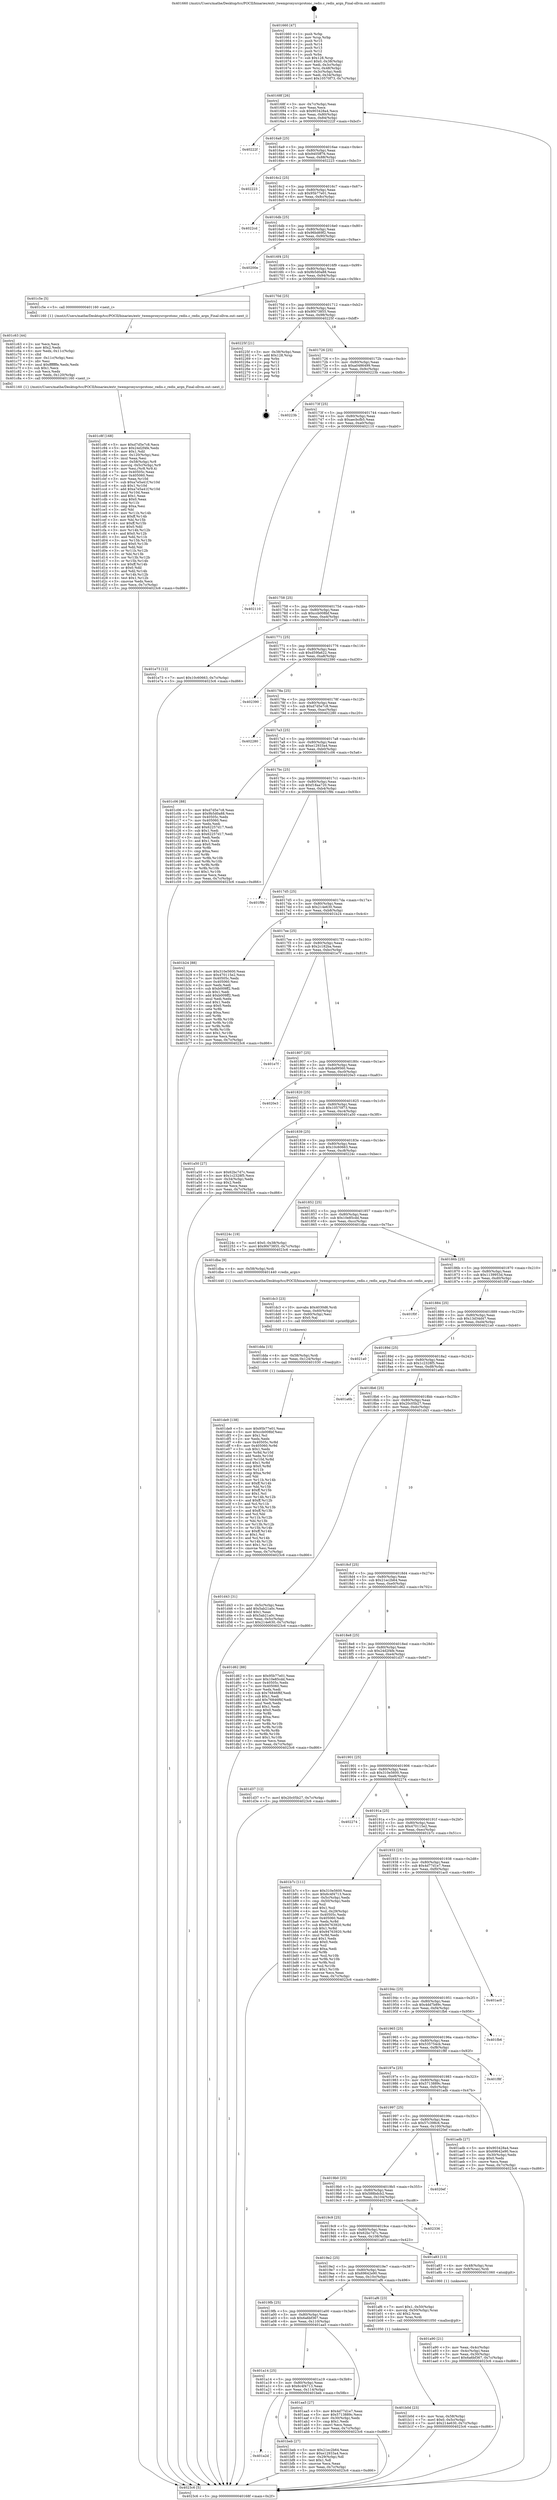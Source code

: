 digraph "0x401660" {
  label = "0x401660 (/mnt/c/Users/mathe/Desktop/tcc/POCII/binaries/extr_twemproxysrcprotonc_redis.c_redis_argn_Final-ollvm.out::main(0))"
  labelloc = "t"
  node[shape=record]

  Entry [label="",width=0.3,height=0.3,shape=circle,fillcolor=black,style=filled]
  "0x40168f" [label="{
     0x40168f [26]\l
     | [instrs]\l
     &nbsp;&nbsp;0x40168f \<+3\>: mov -0x7c(%rbp),%eax\l
     &nbsp;&nbsp;0x401692 \<+2\>: mov %eax,%ecx\l
     &nbsp;&nbsp;0x401694 \<+6\>: sub $0x903428a4,%ecx\l
     &nbsp;&nbsp;0x40169a \<+3\>: mov %eax,-0x80(%rbp)\l
     &nbsp;&nbsp;0x40169d \<+6\>: mov %ecx,-0x84(%rbp)\l
     &nbsp;&nbsp;0x4016a3 \<+6\>: je 000000000040222f \<main+0xbcf\>\l
  }"]
  "0x40222f" [label="{
     0x40222f\l
  }", style=dashed]
  "0x4016a9" [label="{
     0x4016a9 [25]\l
     | [instrs]\l
     &nbsp;&nbsp;0x4016a9 \<+5\>: jmp 00000000004016ae \<main+0x4e\>\l
     &nbsp;&nbsp;0x4016ae \<+3\>: mov -0x80(%rbp),%eax\l
     &nbsp;&nbsp;0x4016b1 \<+5\>: sub $0x9405ff76,%eax\l
     &nbsp;&nbsp;0x4016b6 \<+6\>: mov %eax,-0x88(%rbp)\l
     &nbsp;&nbsp;0x4016bc \<+6\>: je 0000000000402223 \<main+0xbc3\>\l
  }"]
  Exit [label="",width=0.3,height=0.3,shape=circle,fillcolor=black,style=filled,peripheries=2]
  "0x402223" [label="{
     0x402223\l
  }", style=dashed]
  "0x4016c2" [label="{
     0x4016c2 [25]\l
     | [instrs]\l
     &nbsp;&nbsp;0x4016c2 \<+5\>: jmp 00000000004016c7 \<main+0x67\>\l
     &nbsp;&nbsp;0x4016c7 \<+3\>: mov -0x80(%rbp),%eax\l
     &nbsp;&nbsp;0x4016ca \<+5\>: sub $0x95b77e01,%eax\l
     &nbsp;&nbsp;0x4016cf \<+6\>: mov %eax,-0x8c(%rbp)\l
     &nbsp;&nbsp;0x4016d5 \<+6\>: je 00000000004022cd \<main+0xc6d\>\l
  }"]
  "0x401de9" [label="{
     0x401de9 [138]\l
     | [instrs]\l
     &nbsp;&nbsp;0x401de9 \<+5\>: mov $0x95b77e01,%eax\l
     &nbsp;&nbsp;0x401dee \<+5\>: mov $0xccb008bf,%esi\l
     &nbsp;&nbsp;0x401df3 \<+2\>: mov $0x1,%cl\l
     &nbsp;&nbsp;0x401df5 \<+2\>: xor %edx,%edx\l
     &nbsp;&nbsp;0x401df7 \<+8\>: mov 0x40505c,%r8d\l
     &nbsp;&nbsp;0x401dff \<+8\>: mov 0x405060,%r9d\l
     &nbsp;&nbsp;0x401e07 \<+3\>: sub $0x1,%edx\l
     &nbsp;&nbsp;0x401e0a \<+3\>: mov %r8d,%r10d\l
     &nbsp;&nbsp;0x401e0d \<+3\>: add %edx,%r10d\l
     &nbsp;&nbsp;0x401e10 \<+4\>: imul %r10d,%r8d\l
     &nbsp;&nbsp;0x401e14 \<+4\>: and $0x1,%r8d\l
     &nbsp;&nbsp;0x401e18 \<+4\>: cmp $0x0,%r8d\l
     &nbsp;&nbsp;0x401e1c \<+4\>: sete %r11b\l
     &nbsp;&nbsp;0x401e20 \<+4\>: cmp $0xa,%r9d\l
     &nbsp;&nbsp;0x401e24 \<+3\>: setl %bl\l
     &nbsp;&nbsp;0x401e27 \<+3\>: mov %r11b,%r14b\l
     &nbsp;&nbsp;0x401e2a \<+4\>: xor $0xff,%r14b\l
     &nbsp;&nbsp;0x401e2e \<+3\>: mov %bl,%r15b\l
     &nbsp;&nbsp;0x401e31 \<+4\>: xor $0xff,%r15b\l
     &nbsp;&nbsp;0x401e35 \<+3\>: xor $0x1,%cl\l
     &nbsp;&nbsp;0x401e38 \<+3\>: mov %r14b,%r12b\l
     &nbsp;&nbsp;0x401e3b \<+4\>: and $0xff,%r12b\l
     &nbsp;&nbsp;0x401e3f \<+3\>: and %cl,%r11b\l
     &nbsp;&nbsp;0x401e42 \<+3\>: mov %r15b,%r13b\l
     &nbsp;&nbsp;0x401e45 \<+4\>: and $0xff,%r13b\l
     &nbsp;&nbsp;0x401e49 \<+2\>: and %cl,%bl\l
     &nbsp;&nbsp;0x401e4b \<+3\>: or %r11b,%r12b\l
     &nbsp;&nbsp;0x401e4e \<+3\>: or %bl,%r13b\l
     &nbsp;&nbsp;0x401e51 \<+3\>: xor %r13b,%r12b\l
     &nbsp;&nbsp;0x401e54 \<+3\>: or %r15b,%r14b\l
     &nbsp;&nbsp;0x401e57 \<+4\>: xor $0xff,%r14b\l
     &nbsp;&nbsp;0x401e5b \<+3\>: or $0x1,%cl\l
     &nbsp;&nbsp;0x401e5e \<+3\>: and %cl,%r14b\l
     &nbsp;&nbsp;0x401e61 \<+3\>: or %r14b,%r12b\l
     &nbsp;&nbsp;0x401e64 \<+4\>: test $0x1,%r12b\l
     &nbsp;&nbsp;0x401e68 \<+3\>: cmovne %esi,%eax\l
     &nbsp;&nbsp;0x401e6b \<+3\>: mov %eax,-0x7c(%rbp)\l
     &nbsp;&nbsp;0x401e6e \<+5\>: jmp 00000000004023c6 \<main+0xd66\>\l
  }"]
  "0x4022cd" [label="{
     0x4022cd\l
  }", style=dashed]
  "0x4016db" [label="{
     0x4016db [25]\l
     | [instrs]\l
     &nbsp;&nbsp;0x4016db \<+5\>: jmp 00000000004016e0 \<main+0x80\>\l
     &nbsp;&nbsp;0x4016e0 \<+3\>: mov -0x80(%rbp),%eax\l
     &nbsp;&nbsp;0x4016e3 \<+5\>: sub $0x96bd69f2,%eax\l
     &nbsp;&nbsp;0x4016e8 \<+6\>: mov %eax,-0x90(%rbp)\l
     &nbsp;&nbsp;0x4016ee \<+6\>: je 000000000040200e \<main+0x9ae\>\l
  }"]
  "0x401dda" [label="{
     0x401dda [15]\l
     | [instrs]\l
     &nbsp;&nbsp;0x401dda \<+4\>: mov -0x58(%rbp),%rdi\l
     &nbsp;&nbsp;0x401dde \<+6\>: mov %eax,-0x124(%rbp)\l
     &nbsp;&nbsp;0x401de4 \<+5\>: call 0000000000401030 \<free@plt\>\l
     | [calls]\l
     &nbsp;&nbsp;0x401030 \{1\} (unknown)\l
  }"]
  "0x40200e" [label="{
     0x40200e\l
  }", style=dashed]
  "0x4016f4" [label="{
     0x4016f4 [25]\l
     | [instrs]\l
     &nbsp;&nbsp;0x4016f4 \<+5\>: jmp 00000000004016f9 \<main+0x99\>\l
     &nbsp;&nbsp;0x4016f9 \<+3\>: mov -0x80(%rbp),%eax\l
     &nbsp;&nbsp;0x4016fc \<+5\>: sub $0x9b5d0a88,%eax\l
     &nbsp;&nbsp;0x401701 \<+6\>: mov %eax,-0x94(%rbp)\l
     &nbsp;&nbsp;0x401707 \<+6\>: je 0000000000401c5e \<main+0x5fe\>\l
  }"]
  "0x401dc3" [label="{
     0x401dc3 [23]\l
     | [instrs]\l
     &nbsp;&nbsp;0x401dc3 \<+10\>: movabs $0x4030d6,%rdi\l
     &nbsp;&nbsp;0x401dcd \<+3\>: mov %eax,-0x60(%rbp)\l
     &nbsp;&nbsp;0x401dd0 \<+3\>: mov -0x60(%rbp),%esi\l
     &nbsp;&nbsp;0x401dd3 \<+2\>: mov $0x0,%al\l
     &nbsp;&nbsp;0x401dd5 \<+5\>: call 0000000000401040 \<printf@plt\>\l
     | [calls]\l
     &nbsp;&nbsp;0x401040 \{1\} (unknown)\l
  }"]
  "0x401c5e" [label="{
     0x401c5e [5]\l
     | [instrs]\l
     &nbsp;&nbsp;0x401c5e \<+5\>: call 0000000000401160 \<next_i\>\l
     | [calls]\l
     &nbsp;&nbsp;0x401160 \{1\} (/mnt/c/Users/mathe/Desktop/tcc/POCII/binaries/extr_twemproxysrcprotonc_redis.c_redis_argn_Final-ollvm.out::next_i)\l
  }"]
  "0x40170d" [label="{
     0x40170d [25]\l
     | [instrs]\l
     &nbsp;&nbsp;0x40170d \<+5\>: jmp 0000000000401712 \<main+0xb2\>\l
     &nbsp;&nbsp;0x401712 \<+3\>: mov -0x80(%rbp),%eax\l
     &nbsp;&nbsp;0x401715 \<+5\>: sub $0x9f473855,%eax\l
     &nbsp;&nbsp;0x40171a \<+6\>: mov %eax,-0x98(%rbp)\l
     &nbsp;&nbsp;0x401720 \<+6\>: je 000000000040225f \<main+0xbff\>\l
  }"]
  "0x401c8f" [label="{
     0x401c8f [168]\l
     | [instrs]\l
     &nbsp;&nbsp;0x401c8f \<+5\>: mov $0xd7d5e7c8,%ecx\l
     &nbsp;&nbsp;0x401c94 \<+5\>: mov $0x24d2f4fe,%edx\l
     &nbsp;&nbsp;0x401c99 \<+3\>: mov $0x1,%dil\l
     &nbsp;&nbsp;0x401c9c \<+6\>: mov -0x120(%rbp),%esi\l
     &nbsp;&nbsp;0x401ca2 \<+3\>: imul %eax,%esi\l
     &nbsp;&nbsp;0x401ca5 \<+4\>: mov -0x58(%rbp),%r8\l
     &nbsp;&nbsp;0x401ca9 \<+4\>: movslq -0x5c(%rbp),%r9\l
     &nbsp;&nbsp;0x401cad \<+4\>: mov %esi,(%r8,%r9,4)\l
     &nbsp;&nbsp;0x401cb1 \<+7\>: mov 0x40505c,%eax\l
     &nbsp;&nbsp;0x401cb8 \<+7\>: mov 0x405060,%esi\l
     &nbsp;&nbsp;0x401cbf \<+3\>: mov %eax,%r10d\l
     &nbsp;&nbsp;0x401cc2 \<+7\>: sub $0xa7e5a41f,%r10d\l
     &nbsp;&nbsp;0x401cc9 \<+4\>: sub $0x1,%r10d\l
     &nbsp;&nbsp;0x401ccd \<+7\>: add $0xa7e5a41f,%r10d\l
     &nbsp;&nbsp;0x401cd4 \<+4\>: imul %r10d,%eax\l
     &nbsp;&nbsp;0x401cd8 \<+3\>: and $0x1,%eax\l
     &nbsp;&nbsp;0x401cdb \<+3\>: cmp $0x0,%eax\l
     &nbsp;&nbsp;0x401cde \<+4\>: sete %r11b\l
     &nbsp;&nbsp;0x401ce2 \<+3\>: cmp $0xa,%esi\l
     &nbsp;&nbsp;0x401ce5 \<+3\>: setl %bl\l
     &nbsp;&nbsp;0x401ce8 \<+3\>: mov %r11b,%r14b\l
     &nbsp;&nbsp;0x401ceb \<+4\>: xor $0xff,%r14b\l
     &nbsp;&nbsp;0x401cef \<+3\>: mov %bl,%r15b\l
     &nbsp;&nbsp;0x401cf2 \<+4\>: xor $0xff,%r15b\l
     &nbsp;&nbsp;0x401cf6 \<+4\>: xor $0x0,%dil\l
     &nbsp;&nbsp;0x401cfa \<+3\>: mov %r14b,%r12b\l
     &nbsp;&nbsp;0x401cfd \<+4\>: and $0x0,%r12b\l
     &nbsp;&nbsp;0x401d01 \<+3\>: and %dil,%r11b\l
     &nbsp;&nbsp;0x401d04 \<+3\>: mov %r15b,%r13b\l
     &nbsp;&nbsp;0x401d07 \<+4\>: and $0x0,%r13b\l
     &nbsp;&nbsp;0x401d0b \<+3\>: and %dil,%bl\l
     &nbsp;&nbsp;0x401d0e \<+3\>: or %r11b,%r12b\l
     &nbsp;&nbsp;0x401d11 \<+3\>: or %bl,%r13b\l
     &nbsp;&nbsp;0x401d14 \<+3\>: xor %r13b,%r12b\l
     &nbsp;&nbsp;0x401d17 \<+3\>: or %r15b,%r14b\l
     &nbsp;&nbsp;0x401d1a \<+4\>: xor $0xff,%r14b\l
     &nbsp;&nbsp;0x401d1e \<+4\>: or $0x0,%dil\l
     &nbsp;&nbsp;0x401d22 \<+3\>: and %dil,%r14b\l
     &nbsp;&nbsp;0x401d25 \<+3\>: or %r14b,%r12b\l
     &nbsp;&nbsp;0x401d28 \<+4\>: test $0x1,%r12b\l
     &nbsp;&nbsp;0x401d2c \<+3\>: cmovne %edx,%ecx\l
     &nbsp;&nbsp;0x401d2f \<+3\>: mov %ecx,-0x7c(%rbp)\l
     &nbsp;&nbsp;0x401d32 \<+5\>: jmp 00000000004023c6 \<main+0xd66\>\l
  }"]
  "0x40225f" [label="{
     0x40225f [21]\l
     | [instrs]\l
     &nbsp;&nbsp;0x40225f \<+3\>: mov -0x38(%rbp),%eax\l
     &nbsp;&nbsp;0x402262 \<+7\>: add $0x128,%rsp\l
     &nbsp;&nbsp;0x402269 \<+1\>: pop %rbx\l
     &nbsp;&nbsp;0x40226a \<+2\>: pop %r12\l
     &nbsp;&nbsp;0x40226c \<+2\>: pop %r13\l
     &nbsp;&nbsp;0x40226e \<+2\>: pop %r14\l
     &nbsp;&nbsp;0x402270 \<+2\>: pop %r15\l
     &nbsp;&nbsp;0x402272 \<+1\>: pop %rbp\l
     &nbsp;&nbsp;0x402273 \<+1\>: ret\l
  }"]
  "0x401726" [label="{
     0x401726 [25]\l
     | [instrs]\l
     &nbsp;&nbsp;0x401726 \<+5\>: jmp 000000000040172b \<main+0xcb\>\l
     &nbsp;&nbsp;0x40172b \<+3\>: mov -0x80(%rbp),%eax\l
     &nbsp;&nbsp;0x40172e \<+5\>: sub $0xa0486499,%eax\l
     &nbsp;&nbsp;0x401733 \<+6\>: mov %eax,-0x9c(%rbp)\l
     &nbsp;&nbsp;0x401739 \<+6\>: je 000000000040223b \<main+0xbdb\>\l
  }"]
  "0x401c63" [label="{
     0x401c63 [44]\l
     | [instrs]\l
     &nbsp;&nbsp;0x401c63 \<+2\>: xor %ecx,%ecx\l
     &nbsp;&nbsp;0x401c65 \<+5\>: mov $0x2,%edx\l
     &nbsp;&nbsp;0x401c6a \<+6\>: mov %edx,-0x11c(%rbp)\l
     &nbsp;&nbsp;0x401c70 \<+1\>: cltd\l
     &nbsp;&nbsp;0x401c71 \<+6\>: mov -0x11c(%rbp),%esi\l
     &nbsp;&nbsp;0x401c77 \<+2\>: idiv %esi\l
     &nbsp;&nbsp;0x401c79 \<+6\>: imul $0xfffffffe,%edx,%edx\l
     &nbsp;&nbsp;0x401c7f \<+3\>: sub $0x1,%ecx\l
     &nbsp;&nbsp;0x401c82 \<+2\>: sub %ecx,%edx\l
     &nbsp;&nbsp;0x401c84 \<+6\>: mov %edx,-0x120(%rbp)\l
     &nbsp;&nbsp;0x401c8a \<+5\>: call 0000000000401160 \<next_i\>\l
     | [calls]\l
     &nbsp;&nbsp;0x401160 \{1\} (/mnt/c/Users/mathe/Desktop/tcc/POCII/binaries/extr_twemproxysrcprotonc_redis.c_redis_argn_Final-ollvm.out::next_i)\l
  }"]
  "0x40223b" [label="{
     0x40223b\l
  }", style=dashed]
  "0x40173f" [label="{
     0x40173f [25]\l
     | [instrs]\l
     &nbsp;&nbsp;0x40173f \<+5\>: jmp 0000000000401744 \<main+0xe4\>\l
     &nbsp;&nbsp;0x401744 \<+3\>: mov -0x80(%rbp),%eax\l
     &nbsp;&nbsp;0x401747 \<+5\>: sub $0xaecbcfb5,%eax\l
     &nbsp;&nbsp;0x40174c \<+6\>: mov %eax,-0xa0(%rbp)\l
     &nbsp;&nbsp;0x401752 \<+6\>: je 0000000000402110 \<main+0xab0\>\l
  }"]
  "0x401a2d" [label="{
     0x401a2d\l
  }", style=dashed]
  "0x402110" [label="{
     0x402110\l
  }", style=dashed]
  "0x401758" [label="{
     0x401758 [25]\l
     | [instrs]\l
     &nbsp;&nbsp;0x401758 \<+5\>: jmp 000000000040175d \<main+0xfd\>\l
     &nbsp;&nbsp;0x40175d \<+3\>: mov -0x80(%rbp),%eax\l
     &nbsp;&nbsp;0x401760 \<+5\>: sub $0xccb008bf,%eax\l
     &nbsp;&nbsp;0x401765 \<+6\>: mov %eax,-0xa4(%rbp)\l
     &nbsp;&nbsp;0x40176b \<+6\>: je 0000000000401e73 \<main+0x813\>\l
  }"]
  "0x401beb" [label="{
     0x401beb [27]\l
     | [instrs]\l
     &nbsp;&nbsp;0x401beb \<+5\>: mov $0x21ec2b64,%eax\l
     &nbsp;&nbsp;0x401bf0 \<+5\>: mov $0xe12933a4,%ecx\l
     &nbsp;&nbsp;0x401bf5 \<+3\>: mov -0x29(%rbp),%dl\l
     &nbsp;&nbsp;0x401bf8 \<+3\>: test $0x1,%dl\l
     &nbsp;&nbsp;0x401bfb \<+3\>: cmovne %ecx,%eax\l
     &nbsp;&nbsp;0x401bfe \<+3\>: mov %eax,-0x7c(%rbp)\l
     &nbsp;&nbsp;0x401c01 \<+5\>: jmp 00000000004023c6 \<main+0xd66\>\l
  }"]
  "0x401e73" [label="{
     0x401e73 [12]\l
     | [instrs]\l
     &nbsp;&nbsp;0x401e73 \<+7\>: movl $0x10c60663,-0x7c(%rbp)\l
     &nbsp;&nbsp;0x401e7a \<+5\>: jmp 00000000004023c6 \<main+0xd66\>\l
  }"]
  "0x401771" [label="{
     0x401771 [25]\l
     | [instrs]\l
     &nbsp;&nbsp;0x401771 \<+5\>: jmp 0000000000401776 \<main+0x116\>\l
     &nbsp;&nbsp;0x401776 \<+3\>: mov -0x80(%rbp),%eax\l
     &nbsp;&nbsp;0x401779 \<+5\>: sub $0xd59fa622,%eax\l
     &nbsp;&nbsp;0x40177e \<+6\>: mov %eax,-0xa8(%rbp)\l
     &nbsp;&nbsp;0x401784 \<+6\>: je 0000000000402390 \<main+0xd30\>\l
  }"]
  "0x401b0d" [label="{
     0x401b0d [23]\l
     | [instrs]\l
     &nbsp;&nbsp;0x401b0d \<+4\>: mov %rax,-0x58(%rbp)\l
     &nbsp;&nbsp;0x401b11 \<+7\>: movl $0x0,-0x5c(%rbp)\l
     &nbsp;&nbsp;0x401b18 \<+7\>: movl $0x214e630,-0x7c(%rbp)\l
     &nbsp;&nbsp;0x401b1f \<+5\>: jmp 00000000004023c6 \<main+0xd66\>\l
  }"]
  "0x402390" [label="{
     0x402390\l
  }", style=dashed]
  "0x40178a" [label="{
     0x40178a [25]\l
     | [instrs]\l
     &nbsp;&nbsp;0x40178a \<+5\>: jmp 000000000040178f \<main+0x12f\>\l
     &nbsp;&nbsp;0x40178f \<+3\>: mov -0x80(%rbp),%eax\l
     &nbsp;&nbsp;0x401792 \<+5\>: sub $0xd7d5e7c8,%eax\l
     &nbsp;&nbsp;0x401797 \<+6\>: mov %eax,-0xac(%rbp)\l
     &nbsp;&nbsp;0x40179d \<+6\>: je 0000000000402280 \<main+0xc20\>\l
  }"]
  "0x401a14" [label="{
     0x401a14 [25]\l
     | [instrs]\l
     &nbsp;&nbsp;0x401a14 \<+5\>: jmp 0000000000401a19 \<main+0x3b9\>\l
     &nbsp;&nbsp;0x401a19 \<+3\>: mov -0x80(%rbp),%eax\l
     &nbsp;&nbsp;0x401a1c \<+5\>: sub $0x6c4f4713,%eax\l
     &nbsp;&nbsp;0x401a21 \<+6\>: mov %eax,-0x114(%rbp)\l
     &nbsp;&nbsp;0x401a27 \<+6\>: je 0000000000401beb \<main+0x58b\>\l
  }"]
  "0x402280" [label="{
     0x402280\l
  }", style=dashed]
  "0x4017a3" [label="{
     0x4017a3 [25]\l
     | [instrs]\l
     &nbsp;&nbsp;0x4017a3 \<+5\>: jmp 00000000004017a8 \<main+0x148\>\l
     &nbsp;&nbsp;0x4017a8 \<+3\>: mov -0x80(%rbp),%eax\l
     &nbsp;&nbsp;0x4017ab \<+5\>: sub $0xe12933a4,%eax\l
     &nbsp;&nbsp;0x4017b0 \<+6\>: mov %eax,-0xb0(%rbp)\l
     &nbsp;&nbsp;0x4017b6 \<+6\>: je 0000000000401c06 \<main+0x5a6\>\l
  }"]
  "0x401aa5" [label="{
     0x401aa5 [27]\l
     | [instrs]\l
     &nbsp;&nbsp;0x401aa5 \<+5\>: mov $0x4d77d1e7,%eax\l
     &nbsp;&nbsp;0x401aaa \<+5\>: mov $0x5713889c,%ecx\l
     &nbsp;&nbsp;0x401aaf \<+3\>: mov -0x30(%rbp),%edx\l
     &nbsp;&nbsp;0x401ab2 \<+3\>: cmp $0x1,%edx\l
     &nbsp;&nbsp;0x401ab5 \<+3\>: cmovl %ecx,%eax\l
     &nbsp;&nbsp;0x401ab8 \<+3\>: mov %eax,-0x7c(%rbp)\l
     &nbsp;&nbsp;0x401abb \<+5\>: jmp 00000000004023c6 \<main+0xd66\>\l
  }"]
  "0x401c06" [label="{
     0x401c06 [88]\l
     | [instrs]\l
     &nbsp;&nbsp;0x401c06 \<+5\>: mov $0xd7d5e7c8,%eax\l
     &nbsp;&nbsp;0x401c0b \<+5\>: mov $0x9b5d0a88,%ecx\l
     &nbsp;&nbsp;0x401c10 \<+7\>: mov 0x40505c,%edx\l
     &nbsp;&nbsp;0x401c17 \<+7\>: mov 0x405060,%esi\l
     &nbsp;&nbsp;0x401c1e \<+2\>: mov %edx,%edi\l
     &nbsp;&nbsp;0x401c20 \<+6\>: add $0x62257d17,%edi\l
     &nbsp;&nbsp;0x401c26 \<+3\>: sub $0x1,%edi\l
     &nbsp;&nbsp;0x401c29 \<+6\>: sub $0x62257d17,%edi\l
     &nbsp;&nbsp;0x401c2f \<+3\>: imul %edi,%edx\l
     &nbsp;&nbsp;0x401c32 \<+3\>: and $0x1,%edx\l
     &nbsp;&nbsp;0x401c35 \<+3\>: cmp $0x0,%edx\l
     &nbsp;&nbsp;0x401c38 \<+4\>: sete %r8b\l
     &nbsp;&nbsp;0x401c3c \<+3\>: cmp $0xa,%esi\l
     &nbsp;&nbsp;0x401c3f \<+4\>: setl %r9b\l
     &nbsp;&nbsp;0x401c43 \<+3\>: mov %r8b,%r10b\l
     &nbsp;&nbsp;0x401c46 \<+3\>: and %r9b,%r10b\l
     &nbsp;&nbsp;0x401c49 \<+3\>: xor %r9b,%r8b\l
     &nbsp;&nbsp;0x401c4c \<+3\>: or %r8b,%r10b\l
     &nbsp;&nbsp;0x401c4f \<+4\>: test $0x1,%r10b\l
     &nbsp;&nbsp;0x401c53 \<+3\>: cmovne %ecx,%eax\l
     &nbsp;&nbsp;0x401c56 \<+3\>: mov %eax,-0x7c(%rbp)\l
     &nbsp;&nbsp;0x401c59 \<+5\>: jmp 00000000004023c6 \<main+0xd66\>\l
  }"]
  "0x4017bc" [label="{
     0x4017bc [25]\l
     | [instrs]\l
     &nbsp;&nbsp;0x4017bc \<+5\>: jmp 00000000004017c1 \<main+0x161\>\l
     &nbsp;&nbsp;0x4017c1 \<+3\>: mov -0x80(%rbp),%eax\l
     &nbsp;&nbsp;0x4017c4 \<+5\>: sub $0xf18aa720,%eax\l
     &nbsp;&nbsp;0x4017c9 \<+6\>: mov %eax,-0xb4(%rbp)\l
     &nbsp;&nbsp;0x4017cf \<+6\>: je 0000000000401f9b \<main+0x93b\>\l
  }"]
  "0x4019fb" [label="{
     0x4019fb [25]\l
     | [instrs]\l
     &nbsp;&nbsp;0x4019fb \<+5\>: jmp 0000000000401a00 \<main+0x3a0\>\l
     &nbsp;&nbsp;0x401a00 \<+3\>: mov -0x80(%rbp),%eax\l
     &nbsp;&nbsp;0x401a03 \<+5\>: sub $0x6a6bf367,%eax\l
     &nbsp;&nbsp;0x401a08 \<+6\>: mov %eax,-0x110(%rbp)\l
     &nbsp;&nbsp;0x401a0e \<+6\>: je 0000000000401aa5 \<main+0x445\>\l
  }"]
  "0x401f9b" [label="{
     0x401f9b\l
  }", style=dashed]
  "0x4017d5" [label="{
     0x4017d5 [25]\l
     | [instrs]\l
     &nbsp;&nbsp;0x4017d5 \<+5\>: jmp 00000000004017da \<main+0x17a\>\l
     &nbsp;&nbsp;0x4017da \<+3\>: mov -0x80(%rbp),%eax\l
     &nbsp;&nbsp;0x4017dd \<+5\>: sub $0x214e630,%eax\l
     &nbsp;&nbsp;0x4017e2 \<+6\>: mov %eax,-0xb8(%rbp)\l
     &nbsp;&nbsp;0x4017e8 \<+6\>: je 0000000000401b24 \<main+0x4c4\>\l
  }"]
  "0x401af6" [label="{
     0x401af6 [23]\l
     | [instrs]\l
     &nbsp;&nbsp;0x401af6 \<+7\>: movl $0x1,-0x50(%rbp)\l
     &nbsp;&nbsp;0x401afd \<+4\>: movslq -0x50(%rbp),%rax\l
     &nbsp;&nbsp;0x401b01 \<+4\>: shl $0x2,%rax\l
     &nbsp;&nbsp;0x401b05 \<+3\>: mov %rax,%rdi\l
     &nbsp;&nbsp;0x401b08 \<+5\>: call 0000000000401050 \<malloc@plt\>\l
     | [calls]\l
     &nbsp;&nbsp;0x401050 \{1\} (unknown)\l
  }"]
  "0x401b24" [label="{
     0x401b24 [88]\l
     | [instrs]\l
     &nbsp;&nbsp;0x401b24 \<+5\>: mov $0x310e5600,%eax\l
     &nbsp;&nbsp;0x401b29 \<+5\>: mov $0x470115e2,%ecx\l
     &nbsp;&nbsp;0x401b2e \<+7\>: mov 0x40505c,%edx\l
     &nbsp;&nbsp;0x401b35 \<+7\>: mov 0x405060,%esi\l
     &nbsp;&nbsp;0x401b3c \<+2\>: mov %edx,%edi\l
     &nbsp;&nbsp;0x401b3e \<+6\>: sub $0xb009ff2,%edi\l
     &nbsp;&nbsp;0x401b44 \<+3\>: sub $0x1,%edi\l
     &nbsp;&nbsp;0x401b47 \<+6\>: add $0xb009ff2,%edi\l
     &nbsp;&nbsp;0x401b4d \<+3\>: imul %edi,%edx\l
     &nbsp;&nbsp;0x401b50 \<+3\>: and $0x1,%edx\l
     &nbsp;&nbsp;0x401b53 \<+3\>: cmp $0x0,%edx\l
     &nbsp;&nbsp;0x401b56 \<+4\>: sete %r8b\l
     &nbsp;&nbsp;0x401b5a \<+3\>: cmp $0xa,%esi\l
     &nbsp;&nbsp;0x401b5d \<+4\>: setl %r9b\l
     &nbsp;&nbsp;0x401b61 \<+3\>: mov %r8b,%r10b\l
     &nbsp;&nbsp;0x401b64 \<+3\>: and %r9b,%r10b\l
     &nbsp;&nbsp;0x401b67 \<+3\>: xor %r9b,%r8b\l
     &nbsp;&nbsp;0x401b6a \<+3\>: or %r8b,%r10b\l
     &nbsp;&nbsp;0x401b6d \<+4\>: test $0x1,%r10b\l
     &nbsp;&nbsp;0x401b71 \<+3\>: cmovne %ecx,%eax\l
     &nbsp;&nbsp;0x401b74 \<+3\>: mov %eax,-0x7c(%rbp)\l
     &nbsp;&nbsp;0x401b77 \<+5\>: jmp 00000000004023c6 \<main+0xd66\>\l
  }"]
  "0x4017ee" [label="{
     0x4017ee [25]\l
     | [instrs]\l
     &nbsp;&nbsp;0x4017ee \<+5\>: jmp 00000000004017f3 \<main+0x193\>\l
     &nbsp;&nbsp;0x4017f3 \<+3\>: mov -0x80(%rbp),%eax\l
     &nbsp;&nbsp;0x4017f6 \<+5\>: sub $0x2c182ba,%eax\l
     &nbsp;&nbsp;0x4017fb \<+6\>: mov %eax,-0xbc(%rbp)\l
     &nbsp;&nbsp;0x401801 \<+6\>: je 0000000000401e7f \<main+0x81f\>\l
  }"]
  "0x401a90" [label="{
     0x401a90 [21]\l
     | [instrs]\l
     &nbsp;&nbsp;0x401a90 \<+3\>: mov %eax,-0x4c(%rbp)\l
     &nbsp;&nbsp;0x401a93 \<+3\>: mov -0x4c(%rbp),%eax\l
     &nbsp;&nbsp;0x401a96 \<+3\>: mov %eax,-0x30(%rbp)\l
     &nbsp;&nbsp;0x401a99 \<+7\>: movl $0x6a6bf367,-0x7c(%rbp)\l
     &nbsp;&nbsp;0x401aa0 \<+5\>: jmp 00000000004023c6 \<main+0xd66\>\l
  }"]
  "0x401e7f" [label="{
     0x401e7f\l
  }", style=dashed]
  "0x401807" [label="{
     0x401807 [25]\l
     | [instrs]\l
     &nbsp;&nbsp;0x401807 \<+5\>: jmp 000000000040180c \<main+0x1ac\>\l
     &nbsp;&nbsp;0x40180c \<+3\>: mov -0x80(%rbp),%eax\l
     &nbsp;&nbsp;0x40180f \<+5\>: sub $0xda99560,%eax\l
     &nbsp;&nbsp;0x401814 \<+6\>: mov %eax,-0xc0(%rbp)\l
     &nbsp;&nbsp;0x40181a \<+6\>: je 00000000004020e3 \<main+0xa83\>\l
  }"]
  "0x4019e2" [label="{
     0x4019e2 [25]\l
     | [instrs]\l
     &nbsp;&nbsp;0x4019e2 \<+5\>: jmp 00000000004019e7 \<main+0x387\>\l
     &nbsp;&nbsp;0x4019e7 \<+3\>: mov -0x80(%rbp),%eax\l
     &nbsp;&nbsp;0x4019ea \<+5\>: sub $0x69642e90,%eax\l
     &nbsp;&nbsp;0x4019ef \<+6\>: mov %eax,-0x10c(%rbp)\l
     &nbsp;&nbsp;0x4019f5 \<+6\>: je 0000000000401af6 \<main+0x496\>\l
  }"]
  "0x4020e3" [label="{
     0x4020e3\l
  }", style=dashed]
  "0x401820" [label="{
     0x401820 [25]\l
     | [instrs]\l
     &nbsp;&nbsp;0x401820 \<+5\>: jmp 0000000000401825 \<main+0x1c5\>\l
     &nbsp;&nbsp;0x401825 \<+3\>: mov -0x80(%rbp),%eax\l
     &nbsp;&nbsp;0x401828 \<+5\>: sub $0x10570f73,%eax\l
     &nbsp;&nbsp;0x40182d \<+6\>: mov %eax,-0xc4(%rbp)\l
     &nbsp;&nbsp;0x401833 \<+6\>: je 0000000000401a50 \<main+0x3f0\>\l
  }"]
  "0x401a83" [label="{
     0x401a83 [13]\l
     | [instrs]\l
     &nbsp;&nbsp;0x401a83 \<+4\>: mov -0x48(%rbp),%rax\l
     &nbsp;&nbsp;0x401a87 \<+4\>: mov 0x8(%rax),%rdi\l
     &nbsp;&nbsp;0x401a8b \<+5\>: call 0000000000401060 \<atoi@plt\>\l
     | [calls]\l
     &nbsp;&nbsp;0x401060 \{1\} (unknown)\l
  }"]
  "0x401a50" [label="{
     0x401a50 [27]\l
     | [instrs]\l
     &nbsp;&nbsp;0x401a50 \<+5\>: mov $0x62bc7d7c,%eax\l
     &nbsp;&nbsp;0x401a55 \<+5\>: mov $0x1c2328f5,%ecx\l
     &nbsp;&nbsp;0x401a5a \<+3\>: mov -0x34(%rbp),%edx\l
     &nbsp;&nbsp;0x401a5d \<+3\>: cmp $0x2,%edx\l
     &nbsp;&nbsp;0x401a60 \<+3\>: cmovne %ecx,%eax\l
     &nbsp;&nbsp;0x401a63 \<+3\>: mov %eax,-0x7c(%rbp)\l
     &nbsp;&nbsp;0x401a66 \<+5\>: jmp 00000000004023c6 \<main+0xd66\>\l
  }"]
  "0x401839" [label="{
     0x401839 [25]\l
     | [instrs]\l
     &nbsp;&nbsp;0x401839 \<+5\>: jmp 000000000040183e \<main+0x1de\>\l
     &nbsp;&nbsp;0x40183e \<+3\>: mov -0x80(%rbp),%eax\l
     &nbsp;&nbsp;0x401841 \<+5\>: sub $0x10c60663,%eax\l
     &nbsp;&nbsp;0x401846 \<+6\>: mov %eax,-0xc8(%rbp)\l
     &nbsp;&nbsp;0x40184c \<+6\>: je 000000000040224c \<main+0xbec\>\l
  }"]
  "0x4023c6" [label="{
     0x4023c6 [5]\l
     | [instrs]\l
     &nbsp;&nbsp;0x4023c6 \<+5\>: jmp 000000000040168f \<main+0x2f\>\l
  }"]
  "0x401660" [label="{
     0x401660 [47]\l
     | [instrs]\l
     &nbsp;&nbsp;0x401660 \<+1\>: push %rbp\l
     &nbsp;&nbsp;0x401661 \<+3\>: mov %rsp,%rbp\l
     &nbsp;&nbsp;0x401664 \<+2\>: push %r15\l
     &nbsp;&nbsp;0x401666 \<+2\>: push %r14\l
     &nbsp;&nbsp;0x401668 \<+2\>: push %r13\l
     &nbsp;&nbsp;0x40166a \<+2\>: push %r12\l
     &nbsp;&nbsp;0x40166c \<+1\>: push %rbx\l
     &nbsp;&nbsp;0x40166d \<+7\>: sub $0x128,%rsp\l
     &nbsp;&nbsp;0x401674 \<+7\>: movl $0x0,-0x38(%rbp)\l
     &nbsp;&nbsp;0x40167b \<+3\>: mov %edi,-0x3c(%rbp)\l
     &nbsp;&nbsp;0x40167e \<+4\>: mov %rsi,-0x48(%rbp)\l
     &nbsp;&nbsp;0x401682 \<+3\>: mov -0x3c(%rbp),%edi\l
     &nbsp;&nbsp;0x401685 \<+3\>: mov %edi,-0x34(%rbp)\l
     &nbsp;&nbsp;0x401688 \<+7\>: movl $0x10570f73,-0x7c(%rbp)\l
  }"]
  "0x4019c9" [label="{
     0x4019c9 [25]\l
     | [instrs]\l
     &nbsp;&nbsp;0x4019c9 \<+5\>: jmp 00000000004019ce \<main+0x36e\>\l
     &nbsp;&nbsp;0x4019ce \<+3\>: mov -0x80(%rbp),%eax\l
     &nbsp;&nbsp;0x4019d1 \<+5\>: sub $0x62bc7d7c,%eax\l
     &nbsp;&nbsp;0x4019d6 \<+6\>: mov %eax,-0x108(%rbp)\l
     &nbsp;&nbsp;0x4019dc \<+6\>: je 0000000000401a83 \<main+0x423\>\l
  }"]
  "0x40224c" [label="{
     0x40224c [19]\l
     | [instrs]\l
     &nbsp;&nbsp;0x40224c \<+7\>: movl $0x0,-0x38(%rbp)\l
     &nbsp;&nbsp;0x402253 \<+7\>: movl $0x9f473855,-0x7c(%rbp)\l
     &nbsp;&nbsp;0x40225a \<+5\>: jmp 00000000004023c6 \<main+0xd66\>\l
  }"]
  "0x401852" [label="{
     0x401852 [25]\l
     | [instrs]\l
     &nbsp;&nbsp;0x401852 \<+5\>: jmp 0000000000401857 \<main+0x1f7\>\l
     &nbsp;&nbsp;0x401857 \<+3\>: mov -0x80(%rbp),%eax\l
     &nbsp;&nbsp;0x40185a \<+5\>: sub $0x10e85cdd,%eax\l
     &nbsp;&nbsp;0x40185f \<+6\>: mov %eax,-0xcc(%rbp)\l
     &nbsp;&nbsp;0x401865 \<+6\>: je 0000000000401dba \<main+0x75a\>\l
  }"]
  "0x402336" [label="{
     0x402336\l
  }", style=dashed]
  "0x401dba" [label="{
     0x401dba [9]\l
     | [instrs]\l
     &nbsp;&nbsp;0x401dba \<+4\>: mov -0x58(%rbp),%rdi\l
     &nbsp;&nbsp;0x401dbe \<+5\>: call 0000000000401440 \<redis_argn\>\l
     | [calls]\l
     &nbsp;&nbsp;0x401440 \{1\} (/mnt/c/Users/mathe/Desktop/tcc/POCII/binaries/extr_twemproxysrcprotonc_redis.c_redis_argn_Final-ollvm.out::redis_argn)\l
  }"]
  "0x40186b" [label="{
     0x40186b [25]\l
     | [instrs]\l
     &nbsp;&nbsp;0x40186b \<+5\>: jmp 0000000000401870 \<main+0x210\>\l
     &nbsp;&nbsp;0x401870 \<+3\>: mov -0x80(%rbp),%eax\l
     &nbsp;&nbsp;0x401873 \<+5\>: sub $0x1139953d,%eax\l
     &nbsp;&nbsp;0x401878 \<+6\>: mov %eax,-0xd0(%rbp)\l
     &nbsp;&nbsp;0x40187e \<+6\>: je 0000000000401f0f \<main+0x8af\>\l
  }"]
  "0x4019b0" [label="{
     0x4019b0 [25]\l
     | [instrs]\l
     &nbsp;&nbsp;0x4019b0 \<+5\>: jmp 00000000004019b5 \<main+0x355\>\l
     &nbsp;&nbsp;0x4019b5 \<+3\>: mov -0x80(%rbp),%eax\l
     &nbsp;&nbsp;0x4019b8 \<+5\>: sub $0x588bdcb2,%eax\l
     &nbsp;&nbsp;0x4019bd \<+6\>: mov %eax,-0x104(%rbp)\l
     &nbsp;&nbsp;0x4019c3 \<+6\>: je 0000000000402336 \<main+0xcd6\>\l
  }"]
  "0x401f0f" [label="{
     0x401f0f\l
  }", style=dashed]
  "0x401884" [label="{
     0x401884 [25]\l
     | [instrs]\l
     &nbsp;&nbsp;0x401884 \<+5\>: jmp 0000000000401889 \<main+0x229\>\l
     &nbsp;&nbsp;0x401889 \<+3\>: mov -0x80(%rbp),%eax\l
     &nbsp;&nbsp;0x40188c \<+5\>: sub $0x13d34d47,%eax\l
     &nbsp;&nbsp;0x401891 \<+6\>: mov %eax,-0xd4(%rbp)\l
     &nbsp;&nbsp;0x401897 \<+6\>: je 00000000004021a0 \<main+0xb40\>\l
  }"]
  "0x4020ef" [label="{
     0x4020ef\l
  }", style=dashed]
  "0x4021a0" [label="{
     0x4021a0\l
  }", style=dashed]
  "0x40189d" [label="{
     0x40189d [25]\l
     | [instrs]\l
     &nbsp;&nbsp;0x40189d \<+5\>: jmp 00000000004018a2 \<main+0x242\>\l
     &nbsp;&nbsp;0x4018a2 \<+3\>: mov -0x80(%rbp),%eax\l
     &nbsp;&nbsp;0x4018a5 \<+5\>: sub $0x1c2328f5,%eax\l
     &nbsp;&nbsp;0x4018aa \<+6\>: mov %eax,-0xd8(%rbp)\l
     &nbsp;&nbsp;0x4018b0 \<+6\>: je 0000000000401a6b \<main+0x40b\>\l
  }"]
  "0x401997" [label="{
     0x401997 [25]\l
     | [instrs]\l
     &nbsp;&nbsp;0x401997 \<+5\>: jmp 000000000040199c \<main+0x33c\>\l
     &nbsp;&nbsp;0x40199c \<+3\>: mov -0x80(%rbp),%eax\l
     &nbsp;&nbsp;0x40199f \<+5\>: sub $0x57c398c6,%eax\l
     &nbsp;&nbsp;0x4019a4 \<+6\>: mov %eax,-0x100(%rbp)\l
     &nbsp;&nbsp;0x4019aa \<+6\>: je 00000000004020ef \<main+0xa8f\>\l
  }"]
  "0x401a6b" [label="{
     0x401a6b\l
  }", style=dashed]
  "0x4018b6" [label="{
     0x4018b6 [25]\l
     | [instrs]\l
     &nbsp;&nbsp;0x4018b6 \<+5\>: jmp 00000000004018bb \<main+0x25b\>\l
     &nbsp;&nbsp;0x4018bb \<+3\>: mov -0x80(%rbp),%eax\l
     &nbsp;&nbsp;0x4018be \<+5\>: sub $0x20c05b27,%eax\l
     &nbsp;&nbsp;0x4018c3 \<+6\>: mov %eax,-0xdc(%rbp)\l
     &nbsp;&nbsp;0x4018c9 \<+6\>: je 0000000000401d43 \<main+0x6e3\>\l
  }"]
  "0x401adb" [label="{
     0x401adb [27]\l
     | [instrs]\l
     &nbsp;&nbsp;0x401adb \<+5\>: mov $0x903428a4,%eax\l
     &nbsp;&nbsp;0x401ae0 \<+5\>: mov $0x69642e90,%ecx\l
     &nbsp;&nbsp;0x401ae5 \<+3\>: mov -0x30(%rbp),%edx\l
     &nbsp;&nbsp;0x401ae8 \<+3\>: cmp $0x0,%edx\l
     &nbsp;&nbsp;0x401aeb \<+3\>: cmove %ecx,%eax\l
     &nbsp;&nbsp;0x401aee \<+3\>: mov %eax,-0x7c(%rbp)\l
     &nbsp;&nbsp;0x401af1 \<+5\>: jmp 00000000004023c6 \<main+0xd66\>\l
  }"]
  "0x401d43" [label="{
     0x401d43 [31]\l
     | [instrs]\l
     &nbsp;&nbsp;0x401d43 \<+3\>: mov -0x5c(%rbp),%eax\l
     &nbsp;&nbsp;0x401d46 \<+5\>: add $0x5ab21a0c,%eax\l
     &nbsp;&nbsp;0x401d4b \<+3\>: add $0x1,%eax\l
     &nbsp;&nbsp;0x401d4e \<+5\>: sub $0x5ab21a0c,%eax\l
     &nbsp;&nbsp;0x401d53 \<+3\>: mov %eax,-0x5c(%rbp)\l
     &nbsp;&nbsp;0x401d56 \<+7\>: movl $0x214e630,-0x7c(%rbp)\l
     &nbsp;&nbsp;0x401d5d \<+5\>: jmp 00000000004023c6 \<main+0xd66\>\l
  }"]
  "0x4018cf" [label="{
     0x4018cf [25]\l
     | [instrs]\l
     &nbsp;&nbsp;0x4018cf \<+5\>: jmp 00000000004018d4 \<main+0x274\>\l
     &nbsp;&nbsp;0x4018d4 \<+3\>: mov -0x80(%rbp),%eax\l
     &nbsp;&nbsp;0x4018d7 \<+5\>: sub $0x21ec2b64,%eax\l
     &nbsp;&nbsp;0x4018dc \<+6\>: mov %eax,-0xe0(%rbp)\l
     &nbsp;&nbsp;0x4018e2 \<+6\>: je 0000000000401d62 \<main+0x702\>\l
  }"]
  "0x40197e" [label="{
     0x40197e [25]\l
     | [instrs]\l
     &nbsp;&nbsp;0x40197e \<+5\>: jmp 0000000000401983 \<main+0x323\>\l
     &nbsp;&nbsp;0x401983 \<+3\>: mov -0x80(%rbp),%eax\l
     &nbsp;&nbsp;0x401986 \<+5\>: sub $0x5713889c,%eax\l
     &nbsp;&nbsp;0x40198b \<+6\>: mov %eax,-0xfc(%rbp)\l
     &nbsp;&nbsp;0x401991 \<+6\>: je 0000000000401adb \<main+0x47b\>\l
  }"]
  "0x401d62" [label="{
     0x401d62 [88]\l
     | [instrs]\l
     &nbsp;&nbsp;0x401d62 \<+5\>: mov $0x95b77e01,%eax\l
     &nbsp;&nbsp;0x401d67 \<+5\>: mov $0x10e85cdd,%ecx\l
     &nbsp;&nbsp;0x401d6c \<+7\>: mov 0x40505c,%edx\l
     &nbsp;&nbsp;0x401d73 \<+7\>: mov 0x405060,%esi\l
     &nbsp;&nbsp;0x401d7a \<+2\>: mov %edx,%edi\l
     &nbsp;&nbsp;0x401d7c \<+6\>: sub $0x76846f6f,%edi\l
     &nbsp;&nbsp;0x401d82 \<+3\>: sub $0x1,%edi\l
     &nbsp;&nbsp;0x401d85 \<+6\>: add $0x76846f6f,%edi\l
     &nbsp;&nbsp;0x401d8b \<+3\>: imul %edi,%edx\l
     &nbsp;&nbsp;0x401d8e \<+3\>: and $0x1,%edx\l
     &nbsp;&nbsp;0x401d91 \<+3\>: cmp $0x0,%edx\l
     &nbsp;&nbsp;0x401d94 \<+4\>: sete %r8b\l
     &nbsp;&nbsp;0x401d98 \<+3\>: cmp $0xa,%esi\l
     &nbsp;&nbsp;0x401d9b \<+4\>: setl %r9b\l
     &nbsp;&nbsp;0x401d9f \<+3\>: mov %r8b,%r10b\l
     &nbsp;&nbsp;0x401da2 \<+3\>: and %r9b,%r10b\l
     &nbsp;&nbsp;0x401da5 \<+3\>: xor %r9b,%r8b\l
     &nbsp;&nbsp;0x401da8 \<+3\>: or %r8b,%r10b\l
     &nbsp;&nbsp;0x401dab \<+4\>: test $0x1,%r10b\l
     &nbsp;&nbsp;0x401daf \<+3\>: cmovne %ecx,%eax\l
     &nbsp;&nbsp;0x401db2 \<+3\>: mov %eax,-0x7c(%rbp)\l
     &nbsp;&nbsp;0x401db5 \<+5\>: jmp 00000000004023c6 \<main+0xd66\>\l
  }"]
  "0x4018e8" [label="{
     0x4018e8 [25]\l
     | [instrs]\l
     &nbsp;&nbsp;0x4018e8 \<+5\>: jmp 00000000004018ed \<main+0x28d\>\l
     &nbsp;&nbsp;0x4018ed \<+3\>: mov -0x80(%rbp),%eax\l
     &nbsp;&nbsp;0x4018f0 \<+5\>: sub $0x24d2f4fe,%eax\l
     &nbsp;&nbsp;0x4018f5 \<+6\>: mov %eax,-0xe4(%rbp)\l
     &nbsp;&nbsp;0x4018fb \<+6\>: je 0000000000401d37 \<main+0x6d7\>\l
  }"]
  "0x401f8f" [label="{
     0x401f8f\l
  }", style=dashed]
  "0x401d37" [label="{
     0x401d37 [12]\l
     | [instrs]\l
     &nbsp;&nbsp;0x401d37 \<+7\>: movl $0x20c05b27,-0x7c(%rbp)\l
     &nbsp;&nbsp;0x401d3e \<+5\>: jmp 00000000004023c6 \<main+0xd66\>\l
  }"]
  "0x401901" [label="{
     0x401901 [25]\l
     | [instrs]\l
     &nbsp;&nbsp;0x401901 \<+5\>: jmp 0000000000401906 \<main+0x2a6\>\l
     &nbsp;&nbsp;0x401906 \<+3\>: mov -0x80(%rbp),%eax\l
     &nbsp;&nbsp;0x401909 \<+5\>: sub $0x310e5600,%eax\l
     &nbsp;&nbsp;0x40190e \<+6\>: mov %eax,-0xe8(%rbp)\l
     &nbsp;&nbsp;0x401914 \<+6\>: je 0000000000402274 \<main+0xc14\>\l
  }"]
  "0x401965" [label="{
     0x401965 [25]\l
     | [instrs]\l
     &nbsp;&nbsp;0x401965 \<+5\>: jmp 000000000040196a \<main+0x30a\>\l
     &nbsp;&nbsp;0x40196a \<+3\>: mov -0x80(%rbp),%eax\l
     &nbsp;&nbsp;0x40196d \<+5\>: sub $0x535754cb,%eax\l
     &nbsp;&nbsp;0x401972 \<+6\>: mov %eax,-0xf8(%rbp)\l
     &nbsp;&nbsp;0x401978 \<+6\>: je 0000000000401f8f \<main+0x92f\>\l
  }"]
  "0x402274" [label="{
     0x402274\l
  }", style=dashed]
  "0x40191a" [label="{
     0x40191a [25]\l
     | [instrs]\l
     &nbsp;&nbsp;0x40191a \<+5\>: jmp 000000000040191f \<main+0x2bf\>\l
     &nbsp;&nbsp;0x40191f \<+3\>: mov -0x80(%rbp),%eax\l
     &nbsp;&nbsp;0x401922 \<+5\>: sub $0x470115e2,%eax\l
     &nbsp;&nbsp;0x401927 \<+6\>: mov %eax,-0xec(%rbp)\l
     &nbsp;&nbsp;0x40192d \<+6\>: je 0000000000401b7c \<main+0x51c\>\l
  }"]
  "0x401fb6" [label="{
     0x401fb6\l
  }", style=dashed]
  "0x401b7c" [label="{
     0x401b7c [111]\l
     | [instrs]\l
     &nbsp;&nbsp;0x401b7c \<+5\>: mov $0x310e5600,%eax\l
     &nbsp;&nbsp;0x401b81 \<+5\>: mov $0x6c4f4713,%ecx\l
     &nbsp;&nbsp;0x401b86 \<+3\>: mov -0x5c(%rbp),%edx\l
     &nbsp;&nbsp;0x401b89 \<+3\>: cmp -0x50(%rbp),%edx\l
     &nbsp;&nbsp;0x401b8c \<+4\>: setl %sil\l
     &nbsp;&nbsp;0x401b90 \<+4\>: and $0x1,%sil\l
     &nbsp;&nbsp;0x401b94 \<+4\>: mov %sil,-0x29(%rbp)\l
     &nbsp;&nbsp;0x401b98 \<+7\>: mov 0x40505c,%edx\l
     &nbsp;&nbsp;0x401b9f \<+7\>: mov 0x405060,%edi\l
     &nbsp;&nbsp;0x401ba6 \<+3\>: mov %edx,%r8d\l
     &nbsp;&nbsp;0x401ba9 \<+7\>: sub $0x94763920,%r8d\l
     &nbsp;&nbsp;0x401bb0 \<+4\>: sub $0x1,%r8d\l
     &nbsp;&nbsp;0x401bb4 \<+7\>: add $0x94763920,%r8d\l
     &nbsp;&nbsp;0x401bbb \<+4\>: imul %r8d,%edx\l
     &nbsp;&nbsp;0x401bbf \<+3\>: and $0x1,%edx\l
     &nbsp;&nbsp;0x401bc2 \<+3\>: cmp $0x0,%edx\l
     &nbsp;&nbsp;0x401bc5 \<+4\>: sete %sil\l
     &nbsp;&nbsp;0x401bc9 \<+3\>: cmp $0xa,%edi\l
     &nbsp;&nbsp;0x401bcc \<+4\>: setl %r9b\l
     &nbsp;&nbsp;0x401bd0 \<+3\>: mov %sil,%r10b\l
     &nbsp;&nbsp;0x401bd3 \<+3\>: and %r9b,%r10b\l
     &nbsp;&nbsp;0x401bd6 \<+3\>: xor %r9b,%sil\l
     &nbsp;&nbsp;0x401bd9 \<+3\>: or %sil,%r10b\l
     &nbsp;&nbsp;0x401bdc \<+4\>: test $0x1,%r10b\l
     &nbsp;&nbsp;0x401be0 \<+3\>: cmovne %ecx,%eax\l
     &nbsp;&nbsp;0x401be3 \<+3\>: mov %eax,-0x7c(%rbp)\l
     &nbsp;&nbsp;0x401be6 \<+5\>: jmp 00000000004023c6 \<main+0xd66\>\l
  }"]
  "0x401933" [label="{
     0x401933 [25]\l
     | [instrs]\l
     &nbsp;&nbsp;0x401933 \<+5\>: jmp 0000000000401938 \<main+0x2d8\>\l
     &nbsp;&nbsp;0x401938 \<+3\>: mov -0x80(%rbp),%eax\l
     &nbsp;&nbsp;0x40193b \<+5\>: sub $0x4d77d1e7,%eax\l
     &nbsp;&nbsp;0x401940 \<+6\>: mov %eax,-0xf0(%rbp)\l
     &nbsp;&nbsp;0x401946 \<+6\>: je 0000000000401ac0 \<main+0x460\>\l
  }"]
  "0x40194c" [label="{
     0x40194c [25]\l
     | [instrs]\l
     &nbsp;&nbsp;0x40194c \<+5\>: jmp 0000000000401951 \<main+0x2f1\>\l
     &nbsp;&nbsp;0x401951 \<+3\>: mov -0x80(%rbp),%eax\l
     &nbsp;&nbsp;0x401954 \<+5\>: sub $0x4dd7b89c,%eax\l
     &nbsp;&nbsp;0x401959 \<+6\>: mov %eax,-0xf4(%rbp)\l
     &nbsp;&nbsp;0x40195f \<+6\>: je 0000000000401fb6 \<main+0x956\>\l
  }"]
  "0x401ac0" [label="{
     0x401ac0\l
  }", style=dashed]
  Entry -> "0x401660" [label=" 1"]
  "0x40168f" -> "0x40222f" [label=" 0"]
  "0x40168f" -> "0x4016a9" [label=" 20"]
  "0x40225f" -> Exit [label=" 1"]
  "0x4016a9" -> "0x402223" [label=" 0"]
  "0x4016a9" -> "0x4016c2" [label=" 20"]
  "0x40224c" -> "0x4023c6" [label=" 1"]
  "0x4016c2" -> "0x4022cd" [label=" 0"]
  "0x4016c2" -> "0x4016db" [label=" 20"]
  "0x401e73" -> "0x4023c6" [label=" 1"]
  "0x4016db" -> "0x40200e" [label=" 0"]
  "0x4016db" -> "0x4016f4" [label=" 20"]
  "0x401de9" -> "0x4023c6" [label=" 1"]
  "0x4016f4" -> "0x401c5e" [label=" 1"]
  "0x4016f4" -> "0x40170d" [label=" 19"]
  "0x401dda" -> "0x401de9" [label=" 1"]
  "0x40170d" -> "0x40225f" [label=" 1"]
  "0x40170d" -> "0x401726" [label=" 18"]
  "0x401dc3" -> "0x401dda" [label=" 1"]
  "0x401726" -> "0x40223b" [label=" 0"]
  "0x401726" -> "0x40173f" [label=" 18"]
  "0x401dba" -> "0x401dc3" [label=" 1"]
  "0x40173f" -> "0x402110" [label=" 0"]
  "0x40173f" -> "0x401758" [label=" 18"]
  "0x401d62" -> "0x4023c6" [label=" 1"]
  "0x401758" -> "0x401e73" [label=" 1"]
  "0x401758" -> "0x401771" [label=" 17"]
  "0x401d43" -> "0x4023c6" [label=" 1"]
  "0x401771" -> "0x402390" [label=" 0"]
  "0x401771" -> "0x40178a" [label=" 17"]
  "0x401c8f" -> "0x4023c6" [label=" 1"]
  "0x40178a" -> "0x402280" [label=" 0"]
  "0x40178a" -> "0x4017a3" [label=" 17"]
  "0x401c63" -> "0x401c8f" [label=" 1"]
  "0x4017a3" -> "0x401c06" [label=" 1"]
  "0x4017a3" -> "0x4017bc" [label=" 16"]
  "0x401c5e" -> "0x401c63" [label=" 1"]
  "0x4017bc" -> "0x401f9b" [label=" 0"]
  "0x4017bc" -> "0x4017d5" [label=" 16"]
  "0x401beb" -> "0x4023c6" [label=" 2"]
  "0x4017d5" -> "0x401b24" [label=" 2"]
  "0x4017d5" -> "0x4017ee" [label=" 14"]
  "0x401a14" -> "0x401a2d" [label=" 0"]
  "0x4017ee" -> "0x401e7f" [label=" 0"]
  "0x4017ee" -> "0x401807" [label=" 14"]
  "0x401d37" -> "0x4023c6" [label=" 1"]
  "0x401807" -> "0x4020e3" [label=" 0"]
  "0x401807" -> "0x401820" [label=" 14"]
  "0x401b7c" -> "0x4023c6" [label=" 2"]
  "0x401820" -> "0x401a50" [label=" 1"]
  "0x401820" -> "0x401839" [label=" 13"]
  "0x401a50" -> "0x4023c6" [label=" 1"]
  "0x401660" -> "0x40168f" [label=" 1"]
  "0x4023c6" -> "0x40168f" [label=" 19"]
  "0x401b24" -> "0x4023c6" [label=" 2"]
  "0x401839" -> "0x40224c" [label=" 1"]
  "0x401839" -> "0x401852" [label=" 12"]
  "0x401af6" -> "0x401b0d" [label=" 1"]
  "0x401852" -> "0x401dba" [label=" 1"]
  "0x401852" -> "0x40186b" [label=" 11"]
  "0x401adb" -> "0x4023c6" [label=" 1"]
  "0x40186b" -> "0x401f0f" [label=" 0"]
  "0x40186b" -> "0x401884" [label=" 11"]
  "0x4019fb" -> "0x401a14" [label=" 2"]
  "0x401884" -> "0x4021a0" [label=" 0"]
  "0x401884" -> "0x40189d" [label=" 11"]
  "0x4019fb" -> "0x401aa5" [label=" 1"]
  "0x40189d" -> "0x401a6b" [label=" 0"]
  "0x40189d" -> "0x4018b6" [label=" 11"]
  "0x4019e2" -> "0x4019fb" [label=" 3"]
  "0x4018b6" -> "0x401d43" [label=" 1"]
  "0x4018b6" -> "0x4018cf" [label=" 10"]
  "0x4019e2" -> "0x401af6" [label=" 1"]
  "0x4018cf" -> "0x401d62" [label=" 1"]
  "0x4018cf" -> "0x4018e8" [label=" 9"]
  "0x401a90" -> "0x4023c6" [label=" 1"]
  "0x4018e8" -> "0x401d37" [label=" 1"]
  "0x4018e8" -> "0x401901" [label=" 8"]
  "0x401a83" -> "0x401a90" [label=" 1"]
  "0x401901" -> "0x402274" [label=" 0"]
  "0x401901" -> "0x40191a" [label=" 8"]
  "0x4019c9" -> "0x401a83" [label=" 1"]
  "0x40191a" -> "0x401b7c" [label=" 2"]
  "0x40191a" -> "0x401933" [label=" 6"]
  "0x401b0d" -> "0x4023c6" [label=" 1"]
  "0x401933" -> "0x401ac0" [label=" 0"]
  "0x401933" -> "0x40194c" [label=" 6"]
  "0x4019b0" -> "0x4019c9" [label=" 5"]
  "0x40194c" -> "0x401fb6" [label=" 0"]
  "0x40194c" -> "0x401965" [label=" 6"]
  "0x4019c9" -> "0x4019e2" [label=" 4"]
  "0x401965" -> "0x401f8f" [label=" 0"]
  "0x401965" -> "0x40197e" [label=" 6"]
  "0x401a14" -> "0x401beb" [label=" 2"]
  "0x40197e" -> "0x401adb" [label=" 1"]
  "0x40197e" -> "0x401997" [label=" 5"]
  "0x401c06" -> "0x4023c6" [label=" 1"]
  "0x401997" -> "0x4020ef" [label=" 0"]
  "0x401997" -> "0x4019b0" [label=" 5"]
  "0x401aa5" -> "0x4023c6" [label=" 1"]
  "0x4019b0" -> "0x402336" [label=" 0"]
}
